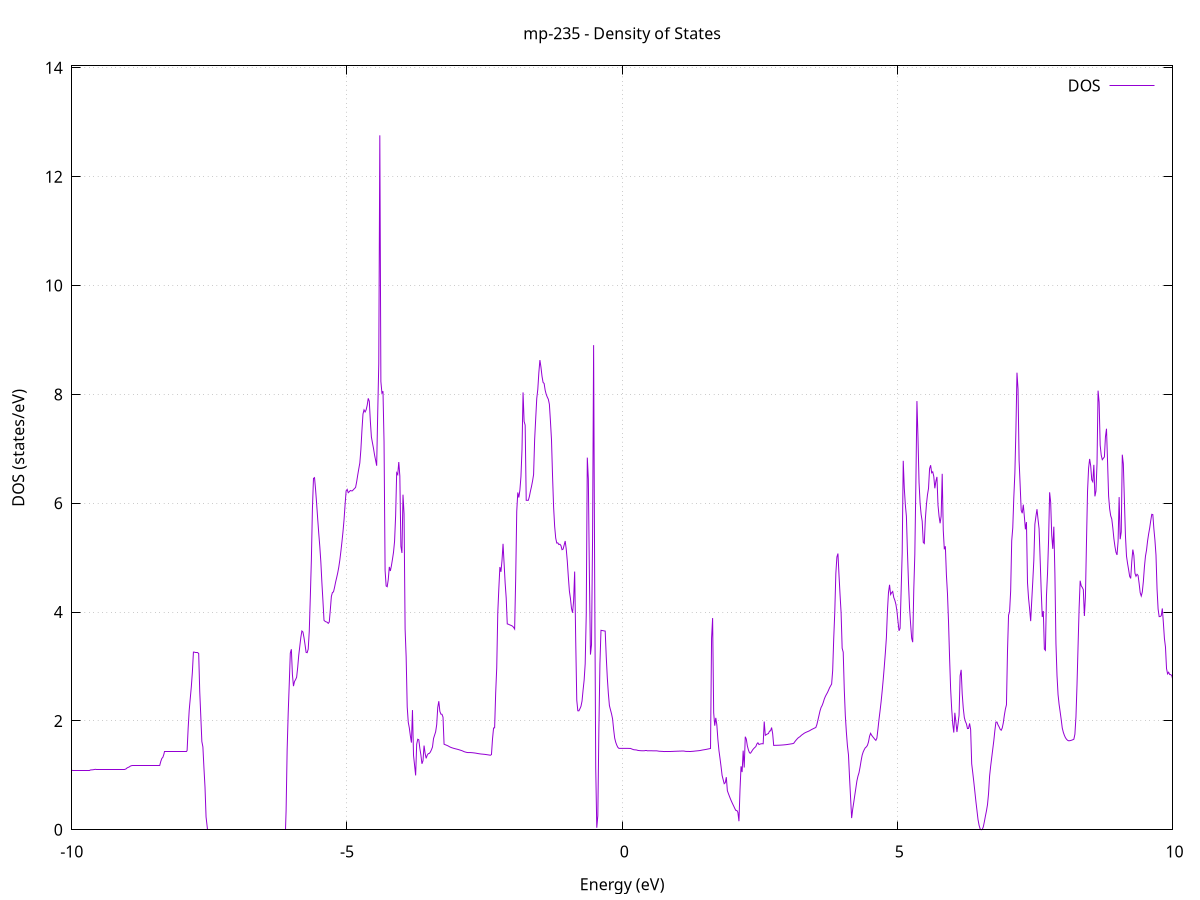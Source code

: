 set title 'mp-235 - Density of States'
set xlabel 'Energy (eV)'
set ylabel 'DOS (states/eV)'
set grid
set xrange [-10:10]
set yrange [0:14.036]
set xzeroaxis lt -1
set terminal png size 800,600
set output 'mp-235_dos_gnuplot.png'
plot '-' using 1:2 with lines title 'DOS'
-20.936300 0.000000
-20.917100 0.000000
-20.898000 0.000000
-20.878900 0.000000
-20.859700 0.000000
-20.840600 0.000000
-20.821500 0.000000
-20.802300 0.000000
-20.783200 0.000000
-20.764100 0.000000
-20.744900 0.000000
-20.725800 0.000000
-20.706700 0.000000
-20.687500 0.000000
-20.668400 0.000000
-20.649200 0.000000
-20.630100 0.000000
-20.611000 0.000000
-20.591800 0.000000
-20.572700 0.000000
-20.553600 0.000000
-20.534400 0.000000
-20.515300 0.000000
-20.496200 0.000000
-20.477000 0.000000
-20.457900 0.000000
-20.438800 0.000000
-20.419600 0.000000
-20.400500 0.000000
-20.381300 0.000000
-20.362200 0.000000
-20.343100 0.000000
-20.323900 0.000000
-20.304800 0.000000
-20.285700 0.000000
-20.266500 0.000000
-20.247400 0.000000
-20.228300 0.000000
-20.209100 0.000000
-20.190000 0.000000
-20.170900 0.000000
-20.151700 0.000000
-20.132600 0.000000
-20.113400 0.000000
-20.094300 0.000000
-20.075200 0.000000
-20.056000 0.000000
-20.036900 0.000000
-20.017800 0.000000
-19.998600 0.000000
-19.979500 0.000000
-19.960400 0.000000
-19.941200 0.000000
-19.922100 0.000000
-19.903000 0.000000
-19.883800 0.000000
-19.864700 0.000000
-19.845500 0.000000
-19.826400 0.000000
-19.807300 0.000000
-19.788100 0.000000
-19.769000 0.000000
-19.749900 0.000000
-19.730700 0.000000
-19.711600 0.000000
-19.692500 0.000000
-19.673300 0.000000
-19.654200 0.000000
-19.635100 0.000000
-19.615900 0.000000
-19.596800 0.000000
-19.577600 0.000000
-19.558500 0.000000
-19.539400 0.000000
-19.520200 0.000000
-19.501100 0.000000
-19.482000 0.000000
-19.462800 0.000000
-19.443700 0.000000
-19.424600 0.000000
-19.405400 0.000000
-19.386300 0.000000
-19.367100 0.000000
-19.348000 0.000000
-19.328900 0.000000
-19.309700 0.000000
-19.290600 0.000000
-19.271500 0.000000
-19.252300 0.000000
-19.233200 0.000000
-19.214100 0.000000
-19.194900 0.099500
-19.175800 3.455100
-19.156700 9.469300
-19.137500 15.468700
-19.118400 12.000700
-19.099200 6.871000
-19.080100 5.788000
-19.061000 5.788100
-19.041800 5.788100
-19.022700 5.692700
-19.003600 5.182000
-18.984400 4.359200
-18.965300 3.499800
-18.946200 3.499800
-18.927000 3.499900
-18.907900 3.499900
-18.888800 3.499900
-18.869600 3.499900
-18.850500 3.499900
-18.831300 3.499900
-18.812200 3.441600
-18.793100 3.201900
-18.773900 2.824200
-18.754800 2.530800
-18.735700 2.530800
-18.716500 2.530800
-18.697400 2.530800
-18.678300 2.530800
-18.659100 2.530800
-18.640000 2.530800
-18.620900 2.530800
-18.601700 2.530800
-18.582600 2.530800
-18.563400 2.530800
-18.544300 2.530800
-18.525200 2.505400
-18.506000 2.373400
-18.486900 2.163600
-18.467800 2.003900
-18.448600 2.003900
-18.429500 2.003900
-18.410400 2.003900
-18.391200 2.003900
-18.372100 2.003900
-18.353000 2.003900
-18.333800 2.003900
-18.314700 2.003900
-18.295500 2.003900
-18.276400 2.003900
-18.257300 2.003900
-18.238100 2.003900
-18.219000 2.003900
-18.199900 2.003900
-18.180700 2.003900
-18.161600 5.446300
-18.142500 7.958800
-18.123300 11.562500
-18.104200 0.000000
-18.085100 0.000000
-18.065900 0.000000
-18.046800 0.000000
-18.027600 0.000000
-18.008500 0.000000
-17.989400 0.000000
-17.970200 0.000000
-17.951100 0.000000
-17.932000 0.000000
-17.912800 0.000000
-17.893700 0.000000
-17.874600 0.000000
-17.855400 0.000000
-17.836300 0.000000
-17.817200 0.000000
-17.798000 0.000000
-17.778900 0.000000
-17.759700 0.000000
-17.740600 0.000000
-17.721500 4.668800
-17.702300 8.814200
-17.683200 10.085500
-17.664100 1.472500
-17.644900 1.472500
-17.625800 1.472500
-17.606700 1.472500
-17.587500 1.472500
-17.568400 1.472500
-17.549200 1.472500
-17.530100 1.472500
-17.511000 1.472500
-17.491800 1.472500
-17.472700 1.472500
-17.453600 1.472500
-17.434400 1.472500
-17.415300 1.472500
-17.396200 1.472500
-17.377000 1.472500
-17.357900 1.472500
-17.338800 1.472500
-17.319600 1.472500
-17.300500 1.472500
-17.281300 1.472500
-17.262200 1.472500
-17.243100 1.472500
-17.223900 1.454300
-17.204800 1.404500
-17.185700 1.343400
-17.166500 1.343400
-17.147400 1.343400
-17.128300 1.343400
-17.109100 1.343400
-17.090000 1.343400
-17.070900 1.343400
-17.051700 1.343400
-17.032600 1.343400
-17.013400 1.343400
-16.994300 1.343400
-16.975200 1.343400
-16.956000 1.343400
-16.936900 1.343400
-16.917800 1.343400
-16.898600 1.343400
-16.879500 1.343400
-16.860400 1.343400
-16.841200 1.343400
-16.822100 1.343400
-16.803000 1.343400
-16.783800 1.343400
-16.764700 1.343400
-16.745500 1.343400
-16.726400 1.343400
-16.707300 1.343400
-16.688100 1.340800
-16.669000 1.319500
-16.649900 1.295800
-16.630700 1.291700
-16.611600 1.291700
-16.592500 1.291700
-16.573300 1.291700
-16.554200 1.291700
-16.535100 1.291700
-16.515900 1.291700
-16.496800 1.291700
-16.477600 1.291700
-16.458500 1.291700
-16.439400 1.291700
-16.420200 1.291700
-16.401100 1.291700
-16.382000 1.291700
-16.362800 1.291700
-16.343700 1.291700
-16.324600 1.291700
-16.305400 1.291700
-16.286300 1.291700
-16.267200 1.291700
-16.248000 1.291700
-16.228900 1.291700
-16.209700 1.291700
-16.190600 1.291700
-16.171500 1.291700
-16.152300 1.291700
-16.133200 1.291700
-16.114100 1.317600
-16.094900 1.369800
-16.075800 1.402200
-16.056700 1.402200
-16.037500 1.402200
-16.018400 1.402200
-15.999300 1.402200
-15.980100 1.402200
-15.961000 1.402200
-15.941800 1.402200
-15.922700 1.402200
-15.903600 1.402200
-15.884400 1.402200
-15.865300 1.402200
-15.846200 1.402200
-15.827000 1.402200
-15.807900 1.402200
-15.788800 1.402200
-15.769600 1.402200
-15.750500 1.402200
-15.731400 1.402200
-15.712200 1.402200
-15.693100 1.402200
-15.673900 1.402200
-15.654800 1.402200
-15.635700 1.402200
-15.616500 1.402200
-15.597400 1.711500
-15.578300 2.274100
-15.559100 2.792500
-15.540000 2.819700
-15.520900 2.819700
-15.501700 2.819600
-15.482600 2.819600
-15.463400 2.819600
-15.444300 2.819600
-15.425200 2.819600
-15.406000 2.819600
-15.386900 2.819600
-15.367800 2.819600
-15.348600 2.541800
-15.329500 1.421900
-15.310400 0.497900
-15.291200 0.000000
-15.272100 0.000000
-15.253000 0.000000
-15.233800 0.000000
-15.214700 0.000000
-15.195500 0.000000
-15.176400 0.000000
-15.157300 0.000000
-15.138100 0.000000
-15.119000 0.000000
-15.099900 0.000000
-15.080700 0.000000
-15.061600 0.000000
-15.042500 0.000000
-15.023300 0.000000
-15.004200 0.000000
-14.985100 0.000000
-14.965900 0.000000
-14.946800 0.000000
-14.927600 0.000000
-14.908500 0.000000
-14.889400 0.000000
-14.870200 0.000000
-14.851100 0.000000
-14.832000 0.000000
-14.812800 0.000000
-14.793700 0.000000
-14.774600 0.000000
-14.755400 0.000000
-14.736300 0.000000
-14.717200 0.000000
-14.698000 0.000000
-14.678900 0.000000
-14.659700 0.000000
-14.640600 0.000000
-14.621500 0.000000
-14.602300 0.000000
-14.583200 0.000000
-14.564100 0.000000
-14.544900 0.000000
-14.525800 0.000000
-14.506700 0.000000
-14.487500 0.000000
-14.468400 0.000000
-14.449300 0.000000
-14.430100 0.000000
-14.411000 0.000000
-14.391800 0.000000
-14.372700 0.000000
-14.353600 0.000000
-14.334400 0.000000
-14.315300 0.000000
-14.296200 0.000000
-14.277000 0.000000
-14.257900 0.000000
-14.238800 0.000000
-14.219600 0.000000
-14.200500 0.000000
-14.181400 0.000000
-14.162200 0.000000
-14.143100 0.000000
-14.123900 0.000000
-14.104800 0.000000
-14.085700 0.000000
-14.066500 0.000000
-14.047400 0.000000
-14.028300 0.000000
-14.009100 0.000000
-13.990000 0.000000
-13.970900 0.000000
-13.951700 0.000000
-13.932600 0.000000
-13.913500 0.000000
-13.894300 0.000000
-13.875200 0.000000
-13.856000 0.000000
-13.836900 0.000000
-13.817800 0.000000
-13.798600 0.000000
-13.779500 0.000000
-13.760400 0.539800
-13.741200 1.989500
-13.722100 2.681500
-13.703000 2.681500
-13.683800 2.681500
-13.664700 2.681500
-13.645500 2.681500
-13.626400 2.681500
-13.607300 2.681500
-13.588100 2.681500
-13.569000 2.681500
-13.549900 2.681500
-13.530700 2.681600
-13.511600 2.681600
-13.492500 2.277400
-13.473300 1.949100
-13.454200 1.297600
-13.435100 1.297600
-13.415900 1.297600
-13.396800 1.297600
-13.377600 1.297600
-13.358500 1.297600
-13.339400 1.297600
-13.320200 1.297600
-13.301100 1.297600
-13.282000 1.297600
-13.262800 1.297600
-13.243700 1.297600
-13.224600 1.297600
-13.205400 1.297600
-13.186300 1.297600
-13.167200 1.297600
-13.148000 1.297600
-13.128900 1.297600
-13.109700 1.297600
-13.090600 1.297600
-13.071500 1.297600
-13.052300 1.297600
-13.033200 1.297600
-13.014100 1.297600
-12.994900 1.297600
-12.975800 1.297600
-12.956700 1.297600
-12.937500 1.251600
-12.918400 1.217200
-12.899300 1.185500
-12.880100 1.141100
-12.861000 1.139400
-12.841800 1.139400
-12.822700 1.139400
-12.803600 1.139400
-12.784400 1.139400
-12.765300 1.139400
-12.746200 1.139400
-12.727000 1.139400
-12.707900 1.139400
-12.688800 1.139400
-12.669600 1.139400
-12.650500 1.139400
-12.631400 1.139400
-12.612200 1.139400
-12.593100 1.139400
-12.573900 1.139400
-12.554800 1.139400
-12.535700 1.139400
-12.516500 1.139400
-12.497400 1.139400
-12.478300 1.139400
-12.459100 1.139400
-12.440000 1.139400
-12.420900 1.139400
-12.401700 1.139400
-12.382600 1.139400
-12.363500 1.139400
-12.344300 1.139400
-12.325200 1.139400
-12.306000 1.129500
-12.286900 1.122000
-12.267800 1.118300
-12.248600 1.110100
-12.229500 1.105000
-12.210400 1.104400
-12.191200 1.104400
-12.172100 1.104400
-12.153000 1.104400
-12.133800 1.104400
-12.114700 1.104400
-12.095600 1.104400
-12.076400 1.104400
-12.057300 1.104400
-12.038100 1.104400
-12.019000 1.104400
-11.999900 1.104400
-11.980700 1.104400
-11.961600 1.104400
-11.942500 1.104400
-11.923300 1.104400
-11.904200 1.104400
-11.885100 1.104400
-11.865900 1.104400
-11.846800 1.104400
-11.827600 1.104400
-11.808500 1.104400
-11.789400 1.104400
-11.770200 1.104400
-11.751100 1.104400
-11.732000 1.104400
-11.712800 1.104400
-11.693700 1.104400
-11.674600 1.104400
-11.655400 1.101500
-11.636300 1.099500
-11.617200 1.098700
-11.598000 1.097500
-11.578900 1.096300
-11.559700 1.095900
-11.540600 1.095900
-11.521500 1.095900
-11.502300 1.095900
-11.483200 1.095900
-11.464100 1.095900
-11.444900 1.095900
-11.425800 1.095900
-11.406700 1.095900
-11.387500 1.095900
-11.368400 1.095900
-11.349300 1.095900
-11.330100 1.095900
-11.311000 1.095900
-11.291800 1.095800
-11.272700 1.095800
-11.253600 1.095800
-11.234400 1.095800
-11.215300 1.095800
-11.196200 1.095800
-11.177000 1.095800
-11.157900 1.095800
-11.138800 1.095800
-11.119600 1.095800
-11.100500 1.095800
-11.081400 1.095800
-11.062200 1.095800
-11.043100 1.095800
-11.023900 1.095800
-11.004800 9.198400
-10.985700 3.862300
-10.966500 1.928900
-10.947400 2.955500
-10.928300 4.343500
-10.909100 2.426600
-10.890000 1.979400
-10.870900 0.000000
-10.851700 0.000000
-10.832600 0.000000
-10.813500 0.000000
-10.794300 0.000000
-10.775200 0.000000
-10.756000 0.000000
-10.736900 0.000000
-10.717800 0.000000
-10.698600 0.000000
-10.679500 0.000000
-10.660400 0.000000
-10.641200 0.000000
-10.622100 0.000000
-10.603000 0.000000
-10.583800 0.000000
-10.564700 0.000000
-10.545600 0.000000
-10.526400 0.000000
-10.507300 0.000000
-10.488100 0.000000
-10.469000 0.000000
-10.449900 0.000000
-10.430700 0.000000
-10.411600 0.000000
-10.392500 0.000000
-10.373300 0.000000
-10.354200 0.000000
-10.335100 3.936100
-10.315900 4.121200
-10.296800 1.730000
-10.277700 3.573700
-10.258500 4.498200
-10.239400 3.006800
-10.220200 2.772000
-10.201100 1.094900
-10.182000 1.094900
-10.162800 1.094900
-10.143700 1.094900
-10.124600 1.094900
-10.105400 1.094900
-10.086300 1.094900
-10.067200 1.094900
-10.048000 1.094900
-10.028900 1.094900
-10.009800 1.094900
-9.990600 1.094900
-9.971500 1.094900
-9.952300 1.094900
-9.933200 1.094900
-9.914100 1.094900
-9.894900 1.094900
-9.875800 1.094900
-9.856700 1.094900
-9.837500 1.094900
-9.818400 1.094900
-9.799300 1.094900
-9.780100 1.094900
-9.761000 1.094900
-9.741800 1.094900
-9.722700 1.094900
-9.703600 1.094900
-9.684400 1.094900
-9.665300 1.097600
-9.646200 1.100300
-9.627000 1.101700
-9.607900 1.104100
-9.588800 1.107900
-9.569600 1.110800
-9.550500 1.112800
-9.531400 1.112800
-9.512200 1.112800
-9.493100 1.112800
-9.473900 1.112800
-9.454800 1.112800
-9.435700 1.112800
-9.416500 1.112800
-9.397400 1.112800
-9.378300 1.112800
-9.359100 1.112800
-9.340000 1.112800
-9.320900 1.112800
-9.301700 1.112800
-9.282600 1.112800
-9.263500 1.112800
-9.244300 1.112800
-9.225200 1.112800
-9.206000 1.112800
-9.186900 1.112800
-9.167800 1.112800
-9.148600 1.112800
-9.129500 1.112800
-9.110400 1.112800
-9.091200 1.112800
-9.072100 1.112800
-9.053000 1.112800
-9.033800 1.112800
-9.014700 1.118300
-8.995600 1.136400
-8.976400 1.146000
-8.957300 1.154100
-8.938100 1.168100
-8.919000 1.177100
-8.899900 1.179700
-8.880700 1.179700
-8.861600 1.179700
-8.842500 1.179700
-8.823300 1.179700
-8.804200 1.179700
-8.785100 1.179700
-8.765900 1.179700
-8.746800 1.179700
-8.727700 1.179700
-8.708500 1.179700
-8.689400 1.179800
-8.670200 1.179800
-8.651100 1.179800
-8.632000 1.179800
-8.612800 1.179800
-8.593700 1.179800
-8.574600 1.179800
-8.555400 1.179800
-8.536300 1.179800
-8.517200 1.179800
-8.498000 1.179800
-8.478900 1.179800
-8.459800 1.179800
-8.440600 1.179800
-8.421500 1.179800
-8.402300 1.181600
-8.383200 1.254700
-8.364100 1.310100
-8.344900 1.332300
-8.325800 1.390700
-8.306700 1.430400
-8.287500 1.430400
-8.268400 1.430300
-8.249300 1.430300
-8.230100 1.430300
-8.211000 1.430300
-8.191900 1.430300
-8.172700 1.430300
-8.153600 1.430300
-8.134400 1.430300
-8.115300 1.430300
-8.096200 1.430300
-8.077000 1.430300
-8.057900 1.430300
-8.038800 1.430300
-8.019600 1.430300
-8.000500 1.430300
-7.981400 1.430300
-7.962200 1.430300
-7.943100 1.430300
-7.923900 1.430300
-7.904800 1.456900
-7.885700 1.865800
-7.866500 2.198400
-7.847400 2.413200
-7.828300 2.626400
-7.809100 2.893200
-7.790000 3.264100
-7.770900 3.264000
-7.751700 3.263900
-7.732600 3.263900
-7.713500 3.263900
-7.694300 3.239000
-7.675200 2.541200
-7.656000 2.084200
-7.636900 1.622100
-7.617800 1.522500
-7.598600 1.132200
-7.579500 0.783100
-7.560400 0.236300
-7.541200 0.000000
-7.522100 0.000000
-7.503000 0.000000
-7.483800 0.000000
-7.464700 0.000000
-7.445600 0.000000
-7.426400 0.000000
-7.407300 0.000000
-7.388100 0.000000
-7.369000 0.000000
-7.349900 0.000000
-7.330700 0.000000
-7.311600 0.000000
-7.292500 0.000000
-7.273300 0.000000
-7.254200 0.000000
-7.235100 0.000000
-7.215900 0.000000
-7.196800 0.000000
-7.177700 0.000000
-7.158500 0.000000
-7.139400 0.000000
-7.120200 0.000000
-7.101100 0.000000
-7.082000 0.000000
-7.062800 0.000000
-7.043700 0.000000
-7.024600 0.000000
-7.005400 0.000000
-6.986300 0.000000
-6.967200 0.000000
-6.948000 0.000000
-6.928900 0.000000
-6.909800 0.000000
-6.890600 0.000000
-6.871500 0.000000
-6.852300 0.000000
-6.833200 0.000000
-6.814100 0.000000
-6.794900 0.000000
-6.775800 0.000000
-6.756700 0.000000
-6.737500 0.000000
-6.718400 0.000000
-6.699300 0.000000
-6.680100 0.000000
-6.661000 0.000000
-6.641900 0.000000
-6.622700 0.000000
-6.603600 0.000000
-6.584400 0.000000
-6.565300 0.000000
-6.546200 0.000000
-6.527000 0.000000
-6.507900 0.000000
-6.488800 0.000000
-6.469600 0.000000
-6.450500 0.000000
-6.431400 0.000000
-6.412200 0.000000
-6.393100 0.000000
-6.374000 0.000000
-6.354800 0.000000
-6.335700 0.000000
-6.316500 0.000000
-6.297400 0.000000
-6.278300 0.000000
-6.259100 0.000000
-6.240000 0.000000
-6.220900 0.000000
-6.201700 0.000000
-6.182600 0.000000
-6.163500 0.000000
-6.144300 0.000000
-6.125200 0.000000
-6.106000 0.349000
-6.086900 1.475800
-6.067800 2.144900
-6.048600 2.683200
-6.029500 3.246000
-6.010400 3.316900
-5.991200 2.851500
-5.972100 2.639100
-5.953000 2.725200
-5.933800 2.758900
-5.914700 2.802600
-5.895600 2.979900
-5.876400 3.204700
-5.857300 3.369200
-5.838100 3.535000
-5.819000 3.652500
-5.799900 3.634000
-5.780700 3.529100
-5.761600 3.399000
-5.742500 3.259000
-5.723300 3.253700
-5.704200 3.319600
-5.685100 3.646500
-5.665900 4.278400
-5.646800 4.960700
-5.627700 5.902600
-5.608500 6.456500
-5.589400 6.469700
-5.570200 6.249400
-5.551100 5.991200
-5.532000 5.713600
-5.512800 5.446300
-5.493700 5.206100
-5.474600 4.921000
-5.455400 4.534100
-5.436300 4.200700
-5.417200 3.848400
-5.398000 3.830600
-5.378900 3.820100
-5.359800 3.813500
-5.340600 3.792400
-5.321500 3.817300
-5.302300 4.045200
-5.283200 4.289000
-5.264100 4.360000
-5.244900 4.371000
-5.225800 4.453700
-5.206700 4.549700
-5.187500 4.632100
-5.168400 4.718700
-5.149300 4.822600
-5.130100 4.952800
-5.111000 5.111900
-5.091900 5.284600
-5.072700 5.473500
-5.053600 5.691700
-5.034400 5.972600
-5.015300 6.227800
-4.996200 6.254000
-4.977000 6.193800
-4.957900 6.211300
-4.938800 6.233800
-4.919600 6.227200
-4.900500 6.228400
-4.881400 6.251300
-4.862200 6.269800
-4.843100 6.291700
-4.824000 6.393300
-4.804800 6.517300
-4.785700 6.630800
-4.766500 6.738800
-4.747400 6.984700
-4.728300 7.334800
-4.709100 7.638500
-4.690000 7.715700
-4.670900 7.677100
-4.651700 7.715500
-4.632600 7.799400
-4.613500 7.927000
-4.594300 7.873000
-4.575200 7.507700
-4.556100 7.217300
-4.536900 7.109500
-4.517800 7.006900
-4.498600 6.886000
-4.479500 6.789800
-4.460400 6.689100
-4.441200 7.659400
-4.422100 8.566200
-4.403000 12.760000
-4.383800 8.236200
-4.364700 8.023500
-4.345600 8.058000
-4.326400 7.128000
-4.307300 4.764100
-4.288200 4.479500
-4.269000 4.466300
-4.249900 4.595800
-4.230700 4.830000
-4.211600 4.755100
-4.192500 4.850800
-4.173300 4.970600
-4.154200 5.100300
-4.135100 5.300000
-4.115900 5.769800
-4.096800 6.559300
-4.077700 6.527000
-4.058500 6.757300
-4.039400 6.499200
-4.020200 5.209900
-4.001100 5.085700
-3.982000 6.157500
-3.962800 5.805400
-3.943700 3.689000
-3.924600 3.177800
-3.905400 2.256500
-3.886300 1.974600
-3.867200 1.872700
-3.848000 1.724800
-3.828900 1.601700
-3.809800 2.199300
-3.790600 1.366100
-3.771500 1.185900
-3.752300 0.998800
-3.733200 1.573200
-3.714100 1.663400
-3.694900 1.653700
-3.675800 1.495500
-3.656700 1.373600
-3.637500 1.212700
-3.618400 1.268700
-3.599300 1.547000
-3.580100 1.405000
-3.561000 1.312500
-3.541900 1.369900
-3.522700 1.398400
-3.503600 1.403300
-3.484400 1.428700
-3.465300 1.469800
-3.446200 1.520400
-3.427000 1.676900
-3.407900 1.738900
-3.388800 1.800100
-3.369600 1.932200
-3.350500 2.249200
-3.331400 2.362200
-3.312200 2.176200
-3.293100 2.124700
-3.274000 2.122200
-3.254800 2.069200
-3.235700 1.572100
-3.216500 1.564200
-3.197400 1.556100
-3.178300 1.548000
-3.159100 1.538900
-3.140000 1.527300
-3.120900 1.517700
-3.101700 1.509900
-3.082600 1.503500
-3.063500 1.497400
-3.044300 1.492100
-3.025200 1.487000
-3.006100 1.482200
-2.986900 1.477300
-2.967800 1.471500
-2.948600 1.465500
-2.929500 1.459400
-2.910400 1.453100
-2.891200 1.444700
-2.872100 1.435600
-2.853000 1.429400
-2.833800 1.424300
-2.814700 1.419800
-2.795600 1.418100
-2.776400 1.418200
-2.757300 1.418400
-2.738200 1.417500
-2.719000 1.415500
-2.699900 1.413400
-2.680700 1.411000
-2.661600 1.408200
-2.642500 1.404800
-2.623300 1.400900
-2.604200 1.398000
-2.585100 1.395000
-2.565900 1.392400
-2.546800 1.390600
-2.527700 1.388800
-2.508500 1.386900
-2.489400 1.384800
-2.470300 1.381800
-2.451100 1.378900
-2.432000 1.375900
-2.412800 1.373000
-2.393700 1.369300
-2.374600 1.381800
-2.355400 1.669000
-2.336300 1.869800
-2.317200 1.873000
-2.298000 2.510600
-2.278900 2.977100
-2.259800 3.983800
-2.240600 4.433500
-2.221500 4.827800
-2.202300 4.739200
-2.183200 4.944900
-2.164100 5.254200
-2.144900 4.893300
-2.125800 4.533600
-2.106700 4.258400
-2.087500 3.782600
-2.068400 3.777200
-2.049300 3.767500
-2.030100 3.760000
-2.011000 3.751600
-1.991900 3.740800
-1.972700 3.720000
-1.953600 3.688300
-1.934400 4.613100
-1.915300 5.848000
-1.896200 6.197900
-1.877000 6.104600
-1.857900 6.242300
-1.838800 6.489200
-1.819600 6.986000
-1.800500 8.035800
-1.781400 7.503300
-1.762200 7.435600
-1.743100 6.053800
-1.724000 6.053700
-1.704800 6.053900
-1.685700 6.122600
-1.666500 6.220900
-1.647400 6.305700
-1.628300 6.405600
-1.609100 6.527000
-1.590000 7.167500
-1.570900 7.552500
-1.551700 7.923200
-1.532600 8.092500
-1.513500 8.398300
-1.494300 8.630100
-1.475200 8.500400
-1.456100 8.333600
-1.436900 8.220500
-1.417800 8.201000
-1.398600 8.075700
-1.379500 8.000300
-1.360400 7.950600
-1.341200 7.910300
-1.322100 7.817700
-1.303000 7.512500
-1.283800 7.166400
-1.264700 6.503100
-1.245600 5.932800
-1.226400 5.575900
-1.207300 5.360700
-1.188200 5.268200
-1.169000 5.272000
-1.149900 5.240600
-1.130700 5.246900
-1.111600 5.220700
-1.092500 5.146300
-1.073300 5.155600
-1.054200 5.230300
-1.035100 5.305500
-1.015900 5.158900
-0.996800 4.936600
-0.977700 4.646700
-0.958500 4.385200
-0.939400 4.250200
-0.920300 4.067900
-0.901100 3.987200
-0.882000 4.202300
-0.862800 4.744100
-0.843700 3.475800
-0.824600 2.382200
-0.805400 2.186200
-0.786300 2.185300
-0.767200 2.223300
-0.748000 2.268700
-0.728900 2.364500
-0.709800 2.567500
-0.690600 2.750100
-0.671500 3.048100
-0.652400 3.947900
-0.633200 6.838300
-0.614100 6.446300
-0.594900 4.669900
-0.575800 3.218800
-0.556700 3.395500
-0.537500 5.340800
-0.518400 8.904900
-0.499300 4.647900
-0.480100 1.135700
-0.461000 0.037200
-0.441900 0.256800
-0.422700 1.854200
-0.403600 3.054200
-0.384500 3.665400
-0.365300 3.661500
-0.346200 3.657700
-0.327000 3.654100
-0.307900 3.650700
-0.288800 3.175900
-0.269600 2.793300
-0.250500 2.503200
-0.231400 2.282300
-0.212200 2.204500
-0.193100 2.131500
-0.174000 2.037800
-0.154800 1.845300
-0.135700 1.685000
-0.116500 1.607100
-0.097400 1.554400
-0.078300 1.514600
-0.059100 1.496400
-0.040000 1.496200
-0.020900 1.496100
-0.001700 1.496000
0.017400 1.495800
0.036500 1.495700
0.055700 1.495600
0.074800 1.495400
0.093900 1.495300
0.113100 1.495200
0.132200 1.495100
0.151400 1.494900
0.170500 1.486600
0.189600 1.478700
0.208800 1.471400
0.227900 1.469300
0.247000 1.467800
0.266200 1.465000
0.285300 1.458400
0.304400 1.456000
0.323600 1.453900
0.342700 1.452600
0.361800 1.451800
0.381000 1.451400
0.400100 1.451100
0.419300 1.451000
0.438400 1.451000
0.457500 1.451100
0.476700 1.451200
0.495800 1.451300
0.514900 1.451400
0.534100 1.451200
0.553200 1.451100
0.572300 1.450900
0.591500 1.450700
0.610600 1.450600
0.629700 1.450400
0.648900 1.447000
0.668000 1.443700
0.687200 1.441900
0.706300 1.441300
0.725400 1.440900
0.744600 1.438700
0.763700 1.437400
0.782800 1.437300
0.802000 1.437300
0.821100 1.437600
0.840200 1.437900
0.859400 1.438200
0.878500 1.438700
0.897600 1.439200
0.916800 1.440100
0.935900 1.441200
0.955100 1.441900
0.974200 1.442700
0.993300 1.443500
1.012500 1.444200
1.031600 1.444900
1.050700 1.445600
1.069900 1.446100
1.089000 1.446800
1.108100 1.447000
1.127300 1.445900
1.146400 1.441600
1.165500 1.440000
1.184700 1.439700
1.203800 1.439800
1.223000 1.439400
1.242100 1.439400
1.261200 1.440200
1.280400 1.441600
1.299500 1.443100
1.318600 1.445700
1.337800 1.447800
1.356900 1.449600
1.376000 1.451500
1.395200 1.453700
1.414300 1.456200
1.433400 1.459700
1.452600 1.464200
1.471700 1.467500
1.490900 1.470800
1.510000 1.474100
1.529100 1.477700
1.548300 1.481600
1.567400 1.485700
1.586500 1.489600
1.605700 1.493300
1.624800 3.518600
1.643900 3.890300
1.663100 2.150400
1.682200 1.912400
1.701400 2.056700
1.720500 1.928300
1.739600 1.659100
1.758800 1.456600
1.777900 1.314100
1.797000 1.162400
1.816200 0.998500
1.835300 0.921100
1.854400 0.846800
1.873600 0.864100
1.892700 0.966700
1.911800 0.718000
1.931000 0.664200
1.950100 0.612900
1.969300 0.563200
1.988400 0.518900
2.007500 0.476300
2.026700 0.435900
2.045800 0.393600
2.064900 0.356400
2.084100 0.354800
2.103200 0.319200
2.122300 0.157500
2.141500 0.733900
2.160600 1.166000
2.179700 1.060300
2.198900 1.454600
2.218000 1.143500
2.237200 1.710000
2.256300 1.664500
2.275400 1.538600
2.294600 1.466500
2.313700 1.413900
2.332800 1.407000
2.352000 1.435900
2.371100 1.468100
2.390200 1.491700
2.409400 1.510800
2.428500 1.528100
2.447600 1.576800
2.466800 1.598200
2.485900 1.566200
2.505100 1.574000
2.524200 1.579300
2.543300 1.581500
2.562500 1.579900
2.581600 1.988500
2.600700 1.735800
2.619900 1.748700
2.639000 1.760300
2.658100 1.767800
2.677300 1.812800
2.696400 1.817600
2.715500 1.878200
2.734700 1.769200
2.753800 1.549900
2.773000 1.551400
2.792100 1.552000
2.811200 1.552500
2.830400 1.553000
2.849500 1.553700
2.868600 1.554700
2.887800 1.556000
2.906900 1.557400
2.926000 1.558900
2.945200 1.560600
2.964300 1.562500
2.983400 1.564600
3.002600 1.567200
3.021700 1.570500
3.040900 1.573400
3.060000 1.576400
3.079100 1.579500
3.098300 1.582900
3.117400 1.588900
3.136500 1.616300
3.155700 1.641400
3.174800 1.663700
3.193900 1.684600
3.213100 1.699400
3.232200 1.712000
3.251300 1.731100
3.270500 1.746800
3.289600 1.759900
3.308800 1.774200
3.327900 1.784900
3.347000 1.793700
3.366200 1.802100
3.385300 1.810100
3.404400 1.819100
3.423600 1.831000
3.442700 1.842200
3.461800 1.851800
3.481000 1.861200
3.500100 1.870400
3.519300 1.879900
3.538400 1.934000
3.557500 2.017100
3.576700 2.102400
3.595800 2.186200
3.614900 2.247900
3.634100 2.284300
3.653200 2.336500
3.672300 2.399900
3.691500 2.447600
3.710600 2.485500
3.729700 2.519300
3.748900 2.562100
3.768000 2.607500
3.787200 2.643300
3.806300 2.678000
3.825400 2.926100
3.844600 3.518300
3.863700 4.003400
3.882800 4.708400
3.902000 5.012600
3.921100 5.075800
3.940200 4.683800
3.959400 4.317800
3.978500 3.985800
3.997600 3.336100
4.016800 3.263400
4.035900 2.583300
4.055100 2.099800
4.074200 1.794700
4.093300 1.543300
4.112500 1.375900
4.131600 0.965000
4.150700 0.592700
4.169900 0.215100
4.189000 0.375000
4.208100 0.502100
4.227300 0.635800
4.246400 0.765000
4.265500 0.897000
4.284700 0.984500
4.303800 1.048000
4.323000 1.150900
4.342100 1.268400
4.361200 1.371200
4.380400 1.431400
4.399500 1.473400
4.418600 1.507400
4.437800 1.523100
4.456900 1.551800
4.476000 1.613700
4.495200 1.717000
4.514300 1.772600
4.533400 1.737200
4.552600 1.711000
4.571700 1.687600
4.590900 1.662200
4.610000 1.642900
4.629100 1.685100
4.648300 1.853300
4.667400 2.030600
4.686500 2.187200
4.705700 2.356200
4.724800 2.550500
4.743900 2.762800
4.763100 2.996600
4.782200 3.245600
4.801300 3.528400
4.820500 4.022900
4.839600 4.360800
4.858800 4.501400
4.877900 4.322600
4.897000 4.356300
4.916200 4.378100
4.935300 4.268800
4.954400 4.218200
4.973600 4.145000
4.992700 4.023600
5.011800 3.831100
5.031000 3.657000
5.050100 3.700300
5.069200 4.380600
5.088400 5.084600
5.107500 6.779700
5.126700 6.275800
5.145800 5.968800
5.164900 5.761700
5.184100 5.106400
5.203200 4.534000
5.222300 4.074200
5.241500 3.781600
5.260600 3.520500
5.279700 3.446900
5.298900 4.405200
5.318000 5.060300
5.337100 6.366900
5.356300 7.877000
5.375400 7.206800
5.394600 6.384300
5.413700 5.999000
5.432800 5.793700
5.452000 5.668400
5.471100 5.281400
5.490200 5.260800
5.509400 5.711800
5.528500 5.973200
5.547600 6.151600
5.566800 6.273100
5.585900 6.633700
5.605100 6.698500
5.624200 6.558900
5.643300 6.577700
5.662500 6.494800
5.681600 6.274300
5.700700 6.405600
5.719900 6.484000
5.739000 5.966700
5.758100 5.762200
5.777300 5.631500
5.796400 5.763800
5.815500 6.540500
5.834700 5.506300
5.853800 5.153200
5.873000 5.208200
5.892100 4.680900
5.911200 4.340300
5.930400 3.819100
5.949500 3.164600
5.968600 2.590000
5.987800 2.219200
6.006900 1.944400
6.026000 1.786400
6.045200 2.149500
6.064300 1.979000
6.083400 1.796600
6.102600 1.942800
6.121700 2.102600
6.140900 2.828600
6.160000 2.938900
6.179100 2.496800
6.198300 2.234400
6.217400 2.062000
6.236500 1.991100
6.255700 1.946600
6.274800 1.859800
6.293900 1.861400
6.313100 1.954300
6.332200 1.841900
6.351300 1.212500
6.370500 1.050200
6.389600 0.880400
6.408800 0.700900
6.427900 0.519200
6.447000 0.355000
6.466200 0.187500
6.485300 0.083200
6.504400 0.018600
6.523600 0.000000
6.542700 0.007100
6.561800 0.052000
6.581000 0.144800
6.600100 0.249000
6.619200 0.344500
6.638400 0.460700
6.657500 0.662900
6.676700 0.986200
6.695800 1.167200
6.714900 1.324400
6.734100 1.481500
6.753200 1.636300
6.772300 1.822100
6.791500 1.978800
6.810600 1.979100
6.829700 1.927400
6.848900 1.891600
6.868000 1.847600
6.887100 1.828400
6.906300 1.869000
6.925400 1.963300
6.944600 2.102500
6.963700 2.217200
6.982800 2.295800
7.002000 3.282300
7.021100 3.943700
7.040200 4.011200
7.059400 4.388300
7.078500 5.310400
7.097600 5.548100
7.116800 6.110200
7.135900 6.554000
7.155000 7.359700
7.174200 8.398300
7.193300 8.094400
7.212500 6.787400
7.231600 6.337700
7.250700 5.869900
7.269900 5.816200
7.289000 5.973400
7.308100 5.758300
7.327300 5.520700
7.346400 5.653300
7.365500 4.537700
7.384700 4.253000
7.403800 4.060200
7.423000 3.833700
7.442100 4.203600
7.461200 4.562100
7.480400 4.953600
7.499500 5.614600
7.518600 5.760600
7.537800 5.890200
7.556900 5.702000
7.576000 5.529500
7.595200 4.972400
7.614300 4.396700
7.633400 3.909800
7.652600 4.019300
7.671700 3.321900
7.690900 3.297800
7.710000 4.299600
7.729100 4.706200
7.748300 5.320000
7.767400 6.200600
7.786500 6.015600
7.805700 5.407000
7.824800 5.161600
7.843900 5.569500
7.863100 4.708300
7.882200 3.422900
7.901300 2.837700
7.920500 2.483600
7.939600 2.303100
7.958800 2.166600
7.977900 2.024000
7.997000 1.869300
8.016200 1.791000
8.035300 1.736300
8.054400 1.692400
8.073600 1.664200
8.092700 1.644900
8.111800 1.635000
8.131000 1.636300
8.150100 1.640400
8.169200 1.646700
8.188400 1.654500
8.207500 1.663700
8.226700 1.757200
8.245800 2.072300
8.264900 2.663400
8.284100 3.375000
8.303200 4.069900
8.322300 4.576300
8.341500 4.482300
8.360600 4.453800
8.379700 4.412800
8.398900 3.928700
8.418000 4.285300
8.437100 5.287600
8.456300 6.218800
8.475400 6.645300
8.494600 6.813700
8.513700 6.686000
8.532800 6.429100
8.552000 6.393800
8.571100 6.705500
8.590200 6.126300
8.609400 6.225000
8.628500 6.730700
8.647600 8.068500
8.666800 7.855800
8.685900 7.066100
8.705000 6.884100
8.724200 6.800100
8.743300 6.825100
8.762500 6.851000
8.781600 7.219200
8.800700 7.368800
8.819900 6.767100
8.839000 6.132400
8.858100 5.896300
8.877300 5.770300
8.896400 5.711600
8.915500 5.549800
8.934700 5.352000
8.953800 5.208000
8.972900 5.098000
8.992100 5.050400
9.011200 5.298700
9.030400 6.112700
9.049500 5.339100
9.068600 5.471000
9.087800 6.891400
9.106900 6.721200
9.126000 6.048500
9.145200 5.400900
9.164300 5.028000
9.183400 4.893500
9.202600 4.778900
9.221700 4.656900
9.240900 4.618600
9.260000 4.928500
9.279100 5.148500
9.298300 5.038100
9.317400 4.714400
9.336500 4.658000
9.355700 4.694400
9.374800 4.673100
9.393900 4.524100
9.413100 4.355400
9.432200 4.294800
9.451300 4.368700
9.470500 4.561700
9.489600 4.826600
9.508800 5.026500
9.527900 5.137900
9.547000 5.305700
9.566200 5.434700
9.585300 5.543400
9.604400 5.678600
9.623600 5.796400
9.642700 5.791600
9.661800 5.528000
9.681000 5.319800
9.700100 5.046900
9.719200 4.426700
9.738400 4.056400
9.757500 3.916400
9.776700 3.918100
9.795800 3.932900
9.814900 4.066300
9.834100 3.805200
9.853200 3.514400
9.872300 3.359200
9.891500 2.961900
9.910600 2.864800
9.929700 2.894200
9.948900 2.851700
9.968000 2.851400
9.987100 2.831400
10.006300 2.753800
10.025400 2.695600
10.044600 2.700900
10.063700 2.695000
10.082800 2.602400
10.102000 2.571700
10.121100 2.629400
10.140200 2.705500
10.159400 2.793600
10.178500 2.840700
10.197600 2.684000
10.216800 2.544300
10.235900 2.487800
10.255000 2.475500
10.274200 2.412300
10.293300 2.421600
10.312500 2.525900
10.331600 2.918100
10.350700 3.363300
10.369900 3.200800
10.389000 3.109500
10.408100 3.030000
10.427300 3.047100
10.446400 3.106700
10.465500 3.111300
10.484700 3.120500
10.503800 3.188500
10.522900 3.336200
10.542100 3.512600
10.561200 3.640900
10.580400 3.754500
10.599500 3.996700
10.618600 4.152900
10.637800 4.272000
10.656900 4.739500
10.676000 4.895200
10.695200 4.494000
10.714300 4.518200
10.733400 5.209900
10.752600 4.990000
10.771700 4.371300
10.790800 3.894300
10.810000 3.763600
10.829100 3.725500
10.848300 4.021300
10.867400 4.210900
10.886500 4.072400
10.905700 4.235000
10.924800 4.294200
10.943900 4.320400
10.963100 4.064900
10.982200 3.671400
11.001300 3.487800
11.020500 3.403700
11.039600 3.546300
11.058700 3.711600
11.077900 3.971500
11.097000 4.819100
11.116200 5.350000
11.135300 4.987300
11.154400 3.892200
11.173600 3.626300
11.192700 3.541700
11.211800 3.533000
11.231000 3.398700
11.250100 3.341000
11.269200 3.293400
11.288400 3.378000
11.307500 3.516400
11.326700 3.604100
11.345800 3.665800
11.364900 3.944200
11.384100 4.289000
11.403200 4.518800
11.422300 4.640700
11.441500 4.812700
11.460600 4.893400
11.479700 4.517400
11.498900 4.590300
11.518000 4.894200
11.537100 5.428300
11.556300 5.880700
11.575400 5.926700
11.594600 6.147800
11.613700 6.781200
11.632800 6.904400
11.652000 6.876200
11.671100 6.828600
11.690200 6.875800
11.709400 6.971600
11.728500 7.297100
11.747600 7.628400
11.766800 7.858500
11.785900 7.834200
11.805000 7.766400
11.824200 7.472900
11.843300 6.994200
11.862500 6.477200
11.881600 5.992600
11.900700 5.551500
11.919900 4.992800
11.939000 4.632300
11.958100 4.387700
11.977300 4.240700
11.996400 4.044200
12.015500 3.506300
12.034700 2.946300
12.053800 2.405100
12.072900 2.110300
12.092100 2.025700
12.111200 2.015600
12.130400 1.962200
12.149500 1.977500
12.168600 2.060700
12.187800 2.236900
12.206900 2.190000
12.226000 2.212300
12.245200 2.300800
12.264300 2.496600
12.283400 2.744000
12.302600 2.923500
12.321700 3.126500
12.340800 3.273900
12.360000 3.457700
12.379100 3.654500
12.398300 3.894900
12.417400 4.145200
12.436500 4.413700
12.455700 4.700200
12.474800 5.215200
12.493900 5.140000
12.513100 4.692300
12.532200 4.621300
12.551300 4.691500
12.570500 4.826200
12.589600 4.983400
12.608700 5.189500
12.627900 5.518400
12.647000 5.592100
12.666200 5.430900
12.685300 5.347800
12.704400 5.198900
12.723600 5.206500
12.742700 5.267600
12.761800 5.320500
12.781000 5.381700
12.800100 5.374700
12.819200 5.363800
12.838400 5.306100
12.857500 5.143000
12.876600 5.122000
12.895800 4.957600
12.914900 4.859100
12.934100 4.824100
12.953200 4.793500
12.972300 5.102000
12.991500 5.394100
13.010600 5.828000
13.029700 6.113200
13.048900 6.000400
13.068000 5.786400
13.087100 5.680500
13.106300 5.643300
13.125400 5.596100
13.144600 5.624000
13.163700 6.010600
13.182800 5.795300
13.202000 5.479600
13.221100 5.210500
13.240200 4.870100
13.259400 4.629400
13.278500 4.361400
13.297600 4.085800
13.316800 3.856100
13.335900 3.616100
13.355000 3.471000
13.374200 3.528900
13.393300 3.585200
13.412500 3.491500
13.431600 3.637200
13.450700 3.751500
13.469900 3.883500
13.489000 4.201200
13.508100 4.478200
13.527300 4.909600
13.546400 5.866300
13.565500 5.173500
13.584700 5.024000
13.603800 4.938500
13.622900 4.922700
13.642100 5.032000
13.661200 5.382000
13.680400 5.287900
13.699500 5.602000
13.718600 5.923600
13.737800 6.081600
13.756900 5.391200
13.776000 4.820400
13.795200 4.717200
13.814300 4.728900
13.833400 4.677000
13.852600 4.312300
13.871700 3.874900
13.890800 3.570900
13.910000 3.217200
13.929100 3.039900
13.948300 3.011000
13.967400 3.119800
13.986500 3.296200
14.005700 3.847300
14.024800 4.374400
14.043900 4.624500
14.063100 5.023600
14.082200 5.900700
14.101300 6.842100
14.120500 7.712200
14.139600 8.432000
14.158700 7.321700
14.177900 6.809800
14.197000 6.598800
14.216200 6.744600
14.235300 7.574200
14.254400 7.492300
14.273600 6.989800
14.292700 7.053500
14.311800 6.991400
14.331000 6.346200
14.350100 5.995400
14.369200 5.978400
14.388400 5.903600
14.407500 5.968000
14.426600 5.950000
14.445800 5.977600
14.464900 6.208000
14.484100 6.162200
14.503200 5.877800
14.522300 5.695400
14.541500 5.468800
14.560600 5.303600
14.579700 5.705200
14.598900 6.031400
14.618000 6.424300
14.637100 6.558600
14.656300 6.459900
14.675400 6.381900
14.694500 6.574300
14.713700 6.522500
14.732800 6.551800
14.752000 6.517100
14.771100 6.352700
14.790200 6.426000
14.809400 6.801400
14.828500 6.789500
14.847600 6.620900
14.866800 6.648800
14.885900 6.876000
14.905000 6.865100
14.924200 6.799800
14.943300 6.616300
14.962400 6.240400
14.981600 5.987900
15.000700 5.356300
15.019900 5.014000
15.039000 5.156500
15.058100 4.936700
15.077300 4.539100
15.096400 4.221300
15.115500 3.869000
15.134700 3.588000
15.153800 3.376000
15.172900 3.210300
15.192100 3.033100
15.211200 2.856600
15.230400 2.648300
15.249500 2.378700
15.268600 2.103800
15.287800 1.852700
15.306900 1.631100
15.326000 1.423000
15.345200 1.102600
15.364300 0.979700
15.383400 0.885500
15.402600 0.789300
15.421700 0.668100
15.440800 0.537700
15.460000 0.424100
15.479100 0.319600
15.498300 0.222700
15.517400 0.138200
15.536500 0.069700
15.555700 0.021200
15.574800 0.001200
15.593900 0.000000
15.613100 0.000000
15.632200 0.000000
15.651300 0.000000
15.670500 0.000000
15.689600 0.000000
15.708700 0.000000
15.727900 0.000000
15.747000 0.000000
15.766200 0.000000
15.785300 0.000000
15.804400 0.000000
15.823600 0.000000
15.842700 0.000000
15.861800 0.000000
15.881000 0.000000
15.900100 0.000000
15.919200 0.000000
15.938400 0.000000
15.957500 0.000000
15.976600 0.000000
15.995800 0.000000
16.014900 0.000000
16.034100 0.000000
16.053200 0.000000
16.072300 0.000000
16.091500 0.000000
16.110600 0.000000
16.129700 0.000000
16.148900 0.000000
16.168000 0.000000
16.187100 0.000000
16.206300 0.000000
16.225400 0.000000
16.244500 0.000000
16.263700 0.000000
16.282800 0.000000
16.302000 0.000000
16.321100 0.000000
16.340200 0.000000
16.359400 0.000000
16.378500 0.000000
16.397600 0.000000
16.416800 0.000000
16.435900 0.000000
16.455000 0.000000
16.474200 0.000000
16.493300 0.000000
16.512400 0.000000
16.531600 0.000000
16.550700 0.000000
16.569900 0.000000
16.589000 0.000000
16.608100 0.000000
16.627300 0.000000
16.646400 0.000000
16.665500 0.000000
16.684700 0.000000
16.703800 0.000000
16.722900 0.000000
16.742100 0.000000
16.761200 0.000000
16.780300 0.000000
16.799500 0.000000
16.818600 0.000000
16.837800 0.000000
16.856900 0.000000
16.876000 0.000000
16.895200 0.000000
16.914300 0.000000
16.933400 0.000000
16.952600 0.000000
16.971700 0.000000
16.990800 0.000000
17.010000 0.000000
17.029100 0.000000
17.048300 0.000000
17.067400 0.000000
17.086500 0.000000
17.105700 0.000000
17.124800 0.000000
17.143900 0.000000
17.163100 0.000000
17.182200 0.000000
17.201300 0.000000
17.220500 0.000000
17.239600 0.000000
17.258700 0.000000
17.277900 0.000000
17.297000 0.000000
17.316200 0.000000
17.335300 0.000000
e
